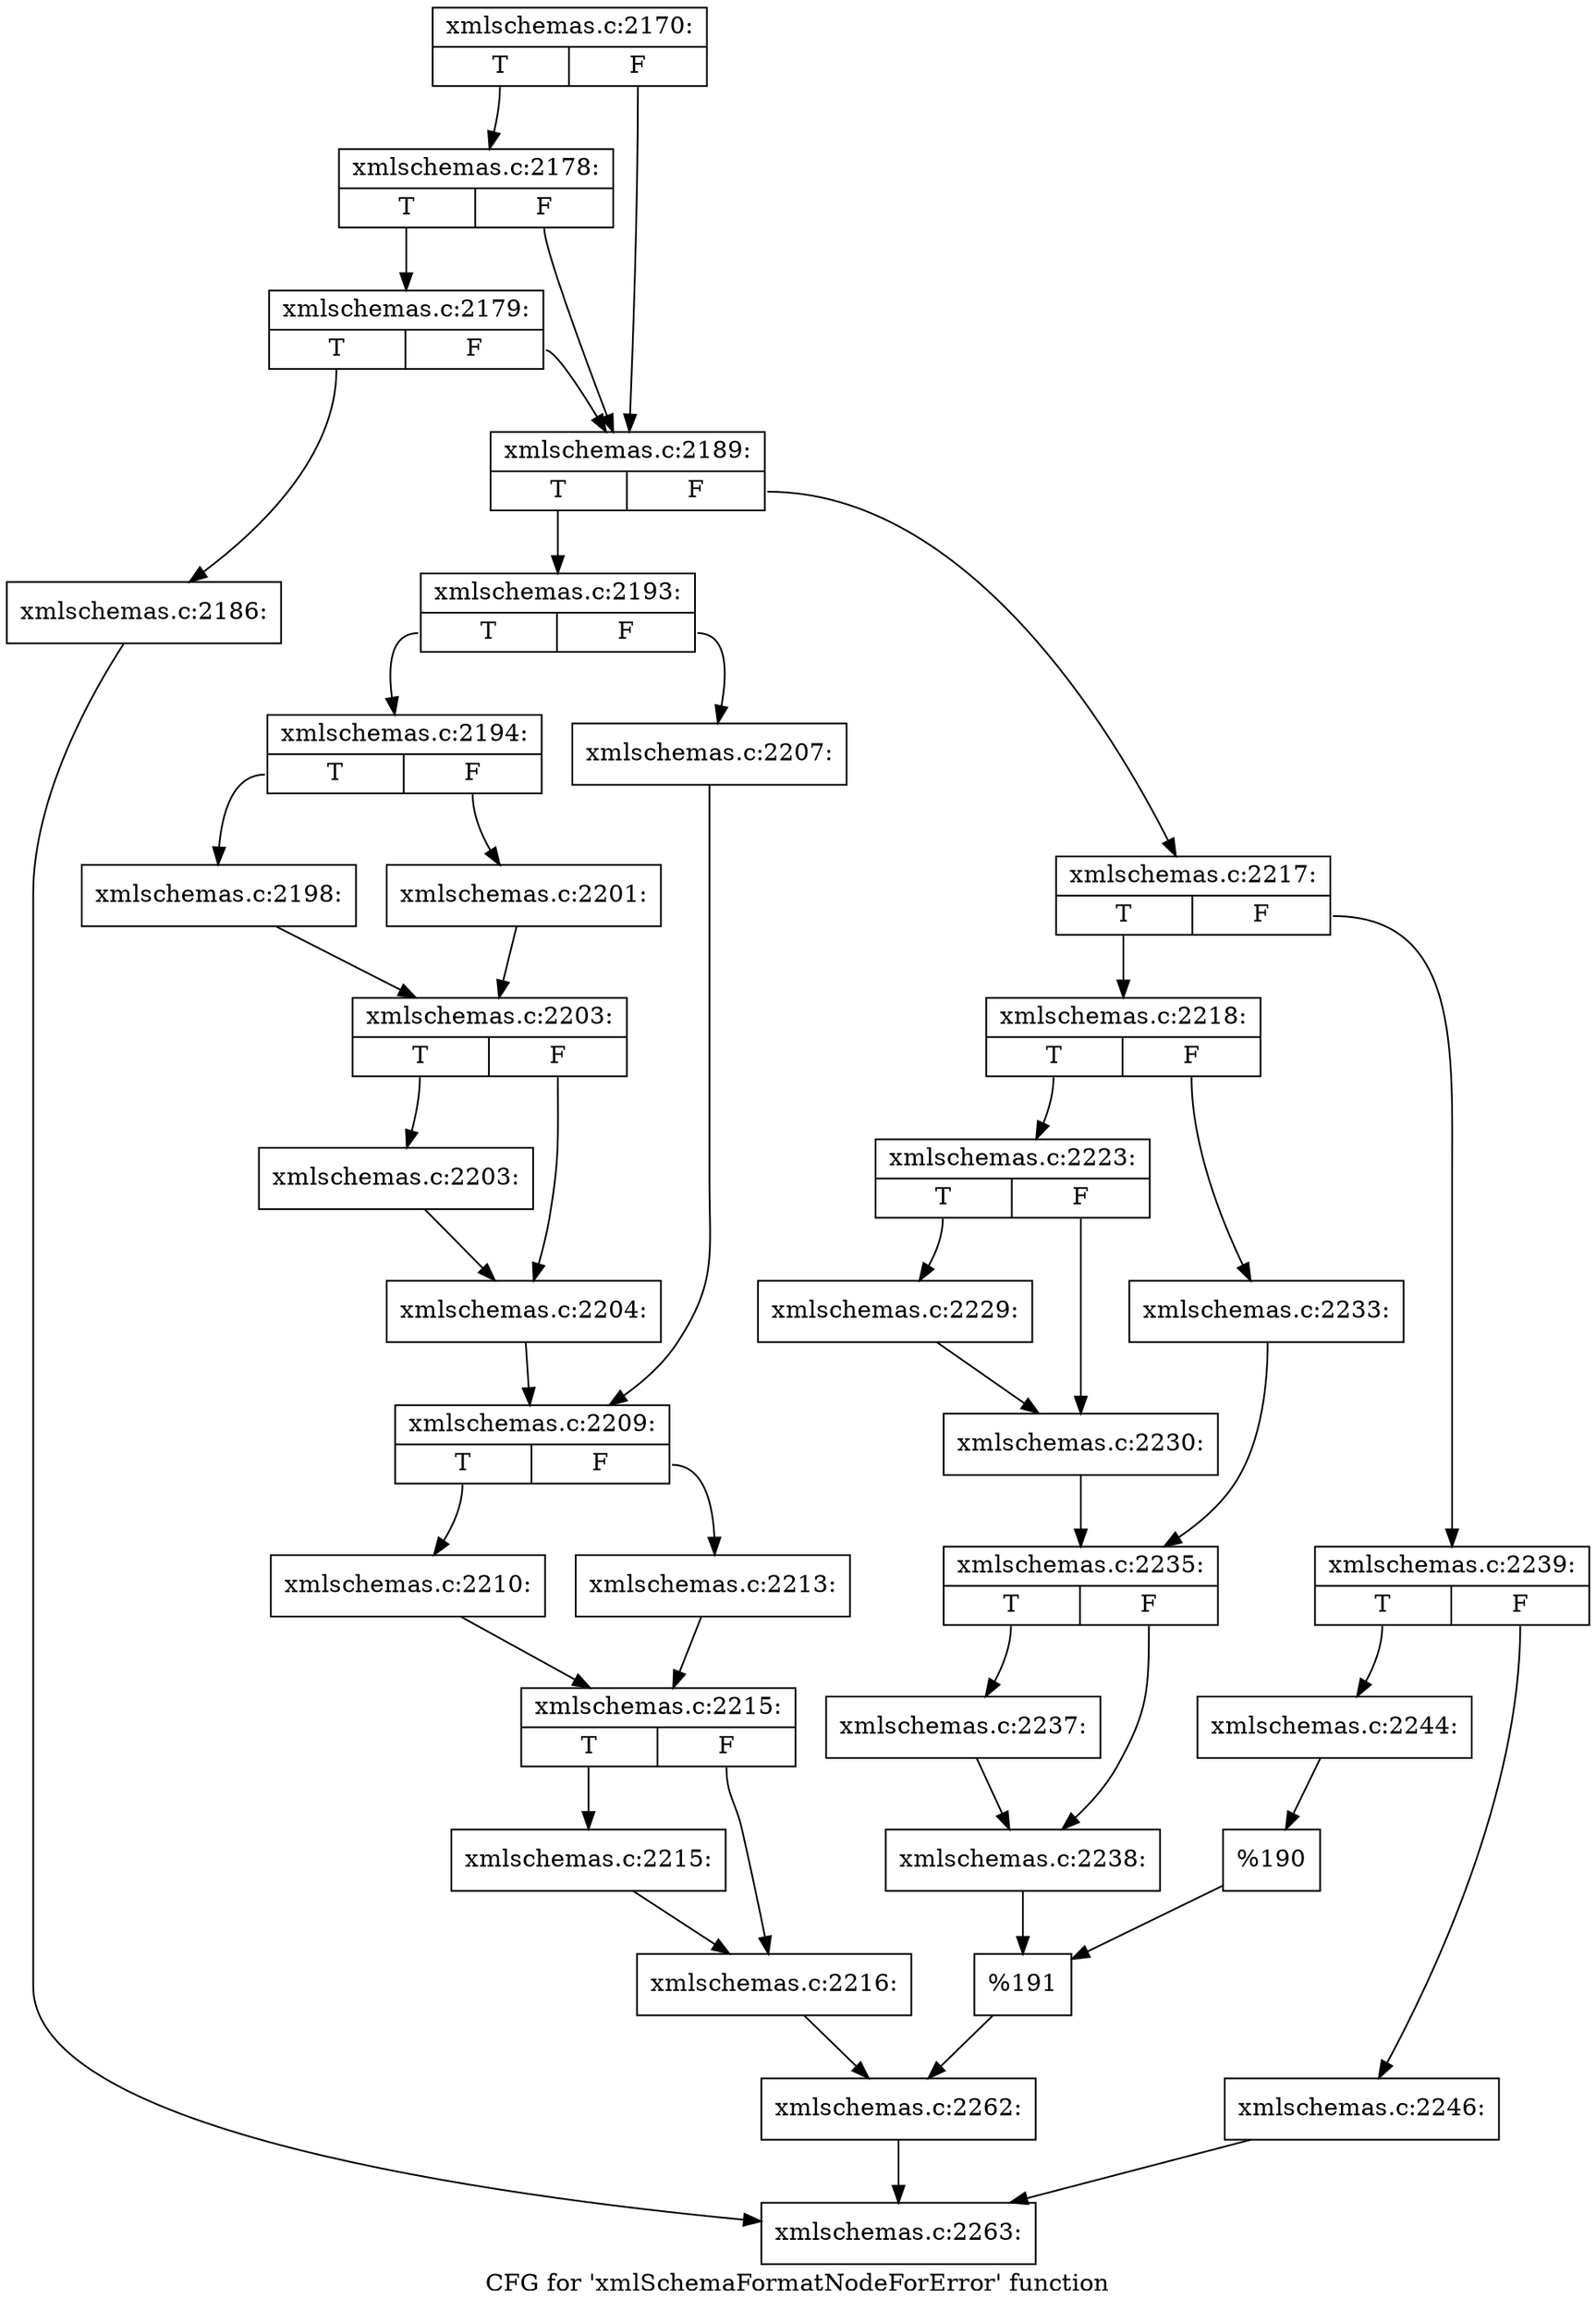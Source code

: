 digraph "CFG for 'xmlSchemaFormatNodeForError' function" {
	label="CFG for 'xmlSchemaFormatNodeForError' function";

	Node0x4be9b60 [shape=record,label="{xmlschemas.c:2170:|{<s0>T|<s1>F}}"];
	Node0x4be9b60:s0 -> Node0x4bef9e0;
	Node0x4be9b60:s1 -> Node0x4bef910;
	Node0x4bef9e0 [shape=record,label="{xmlschemas.c:2178:|{<s0>T|<s1>F}}"];
	Node0x4bef9e0:s0 -> Node0x4bef960;
	Node0x4bef9e0:s1 -> Node0x4bef910;
	Node0x4bef960 [shape=record,label="{xmlschemas.c:2179:|{<s0>T|<s1>F}}"];
	Node0x4bef960:s0 -> Node0x4bef8c0;
	Node0x4bef960:s1 -> Node0x4bef910;
	Node0x4bef8c0 [shape=record,label="{xmlschemas.c:2186:}"];
	Node0x4bef8c0 -> Node0x4bec390;
	Node0x4bef910 [shape=record,label="{xmlschemas.c:2189:|{<s0>T|<s1>F}}"];
	Node0x4bef910:s0 -> Node0x4bf0980;
	Node0x4bef910:s1 -> Node0x4bf0a20;
	Node0x4bf0980 [shape=record,label="{xmlschemas.c:2193:|{<s0>T|<s1>F}}"];
	Node0x4bf0980:s0 -> Node0x4bf0de0;
	Node0x4bf0980:s1 -> Node0x4bf0e80;
	Node0x4bf0de0 [shape=record,label="{xmlschemas.c:2194:|{<s0>T|<s1>F}}"];
	Node0x4bf0de0:s0 -> Node0x4bf1a50;
	Node0x4bf0de0:s1 -> Node0x4bf1af0;
	Node0x4bf1a50 [shape=record,label="{xmlschemas.c:2198:}"];
	Node0x4bf1a50 -> Node0x4bf1aa0;
	Node0x4bf1af0 [shape=record,label="{xmlschemas.c:2201:}"];
	Node0x4bf1af0 -> Node0x4bf1aa0;
	Node0x4bf1aa0 [shape=record,label="{xmlschemas.c:2203:|{<s0>T|<s1>F}}"];
	Node0x4bf1aa0:s0 -> Node0x4bf2fd0;
	Node0x4bf1aa0:s1 -> Node0x4bf3020;
	Node0x4bf2fd0 [shape=record,label="{xmlschemas.c:2203:}"];
	Node0x4bf2fd0 -> Node0x4bf3020;
	Node0x4bf3020 [shape=record,label="{xmlschemas.c:2204:}"];
	Node0x4bf3020 -> Node0x4bf0e30;
	Node0x4bf0e80 [shape=record,label="{xmlschemas.c:2207:}"];
	Node0x4bf0e80 -> Node0x4bf0e30;
	Node0x4bf0e30 [shape=record,label="{xmlschemas.c:2209:|{<s0>T|<s1>F}}"];
	Node0x4bf0e30:s0 -> Node0x4bf4490;
	Node0x4bf0e30:s1 -> Node0x4bf4530;
	Node0x4bf4490 [shape=record,label="{xmlschemas.c:2210:}"];
	Node0x4bf4490 -> Node0x4bf44e0;
	Node0x4bf4530 [shape=record,label="{xmlschemas.c:2213:}"];
	Node0x4bf4530 -> Node0x4bf44e0;
	Node0x4bf44e0 [shape=record,label="{xmlschemas.c:2215:|{<s0>T|<s1>F}}"];
	Node0x4bf44e0:s0 -> Node0x4bf5a10;
	Node0x4bf44e0:s1 -> Node0x4bf5a60;
	Node0x4bf5a10 [shape=record,label="{xmlschemas.c:2215:}"];
	Node0x4bf5a10 -> Node0x4bf5a60;
	Node0x4bf5a60 [shape=record,label="{xmlschemas.c:2216:}"];
	Node0x4bf5a60 -> Node0x4bf09d0;
	Node0x4bf0a20 [shape=record,label="{xmlschemas.c:2217:|{<s0>T|<s1>F}}"];
	Node0x4bf0a20:s0 -> Node0x4bf6580;
	Node0x4bf0a20:s1 -> Node0x4bf6620;
	Node0x4bf6580 [shape=record,label="{xmlschemas.c:2218:|{<s0>T|<s1>F}}"];
	Node0x4bf6580:s0 -> Node0x4bf6f20;
	Node0x4bf6580:s1 -> Node0x4bf6fc0;
	Node0x4bf6f20 [shape=record,label="{xmlschemas.c:2223:|{<s0>T|<s1>F}}"];
	Node0x4bf6f20:s0 -> Node0x4bf8830;
	Node0x4bf6f20:s1 -> Node0x4bf8880;
	Node0x4bf8830 [shape=record,label="{xmlschemas.c:2229:}"];
	Node0x4bf8830 -> Node0x4bf8880;
	Node0x4bf8880 [shape=record,label="{xmlschemas.c:2230:}"];
	Node0x4bf8880 -> Node0x4bf6f70;
	Node0x4bf6fc0 [shape=record,label="{xmlschemas.c:2233:}"];
	Node0x4bf6fc0 -> Node0x4bf6f70;
	Node0x4bf6f70 [shape=record,label="{xmlschemas.c:2235:|{<s0>T|<s1>F}}"];
	Node0x4bf6f70:s0 -> Node0x4bfa440;
	Node0x4bf6f70:s1 -> Node0x4bfa490;
	Node0x4bfa440 [shape=record,label="{xmlschemas.c:2237:}"];
	Node0x4bfa440 -> Node0x4bfa490;
	Node0x4bfa490 [shape=record,label="{xmlschemas.c:2238:}"];
	Node0x4bfa490 -> Node0x4bf65d0;
	Node0x4bf6620 [shape=record,label="{xmlschemas.c:2239:|{<s0>T|<s1>F}}"];
	Node0x4bf6620:s0 -> Node0x4bfae40;
	Node0x4bf6620:s1 -> Node0x4bfaee0;
	Node0x4bfae40 [shape=record,label="{xmlschemas.c:2244:}"];
	Node0x4bfae40 -> Node0x4bfae90;
	Node0x4bfaee0 [shape=record,label="{xmlschemas.c:2246:}"];
	Node0x4bfaee0 -> Node0x4bec390;
	Node0x4bfae90 [shape=record,label="{%190}"];
	Node0x4bfae90 -> Node0x4bf65d0;
	Node0x4bf65d0 [shape=record,label="{%191}"];
	Node0x4bf65d0 -> Node0x4bf09d0;
	Node0x4bf09d0 [shape=record,label="{xmlschemas.c:2262:}"];
	Node0x4bf09d0 -> Node0x4bec390;
	Node0x4bec390 [shape=record,label="{xmlschemas.c:2263:}"];
}

